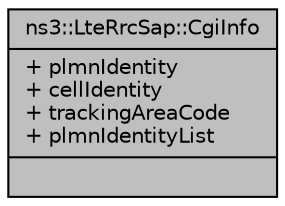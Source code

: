 digraph "ns3::LteRrcSap::CgiInfo"
{
  edge [fontname="Helvetica",fontsize="10",labelfontname="Helvetica",labelfontsize="10"];
  node [fontname="Helvetica",fontsize="10",shape=record];
  Node1 [label="{ns3::LteRrcSap::CgiInfo\n|+ plmnIdentity\l+ cellIdentity\l+ trackingAreaCode\l+ plmnIdentityList\l|}",height=0.2,width=0.4,color="black", fillcolor="grey75", style="filled", fontcolor="black"];
}
